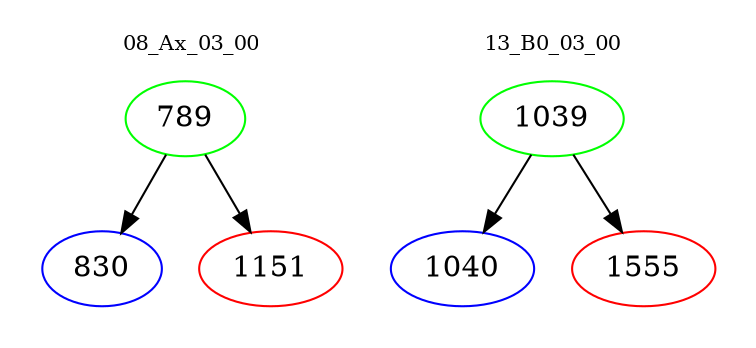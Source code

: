 digraph{
subgraph cluster_0 {
color = white
label = "08_Ax_03_00";
fontsize=10;
T0_789 [label="789", color="green"]
T0_789 -> T0_830 [color="black"]
T0_830 [label="830", color="blue"]
T0_789 -> T0_1151 [color="black"]
T0_1151 [label="1151", color="red"]
}
subgraph cluster_1 {
color = white
label = "13_B0_03_00";
fontsize=10;
T1_1039 [label="1039", color="green"]
T1_1039 -> T1_1040 [color="black"]
T1_1040 [label="1040", color="blue"]
T1_1039 -> T1_1555 [color="black"]
T1_1555 [label="1555", color="red"]
}
}
